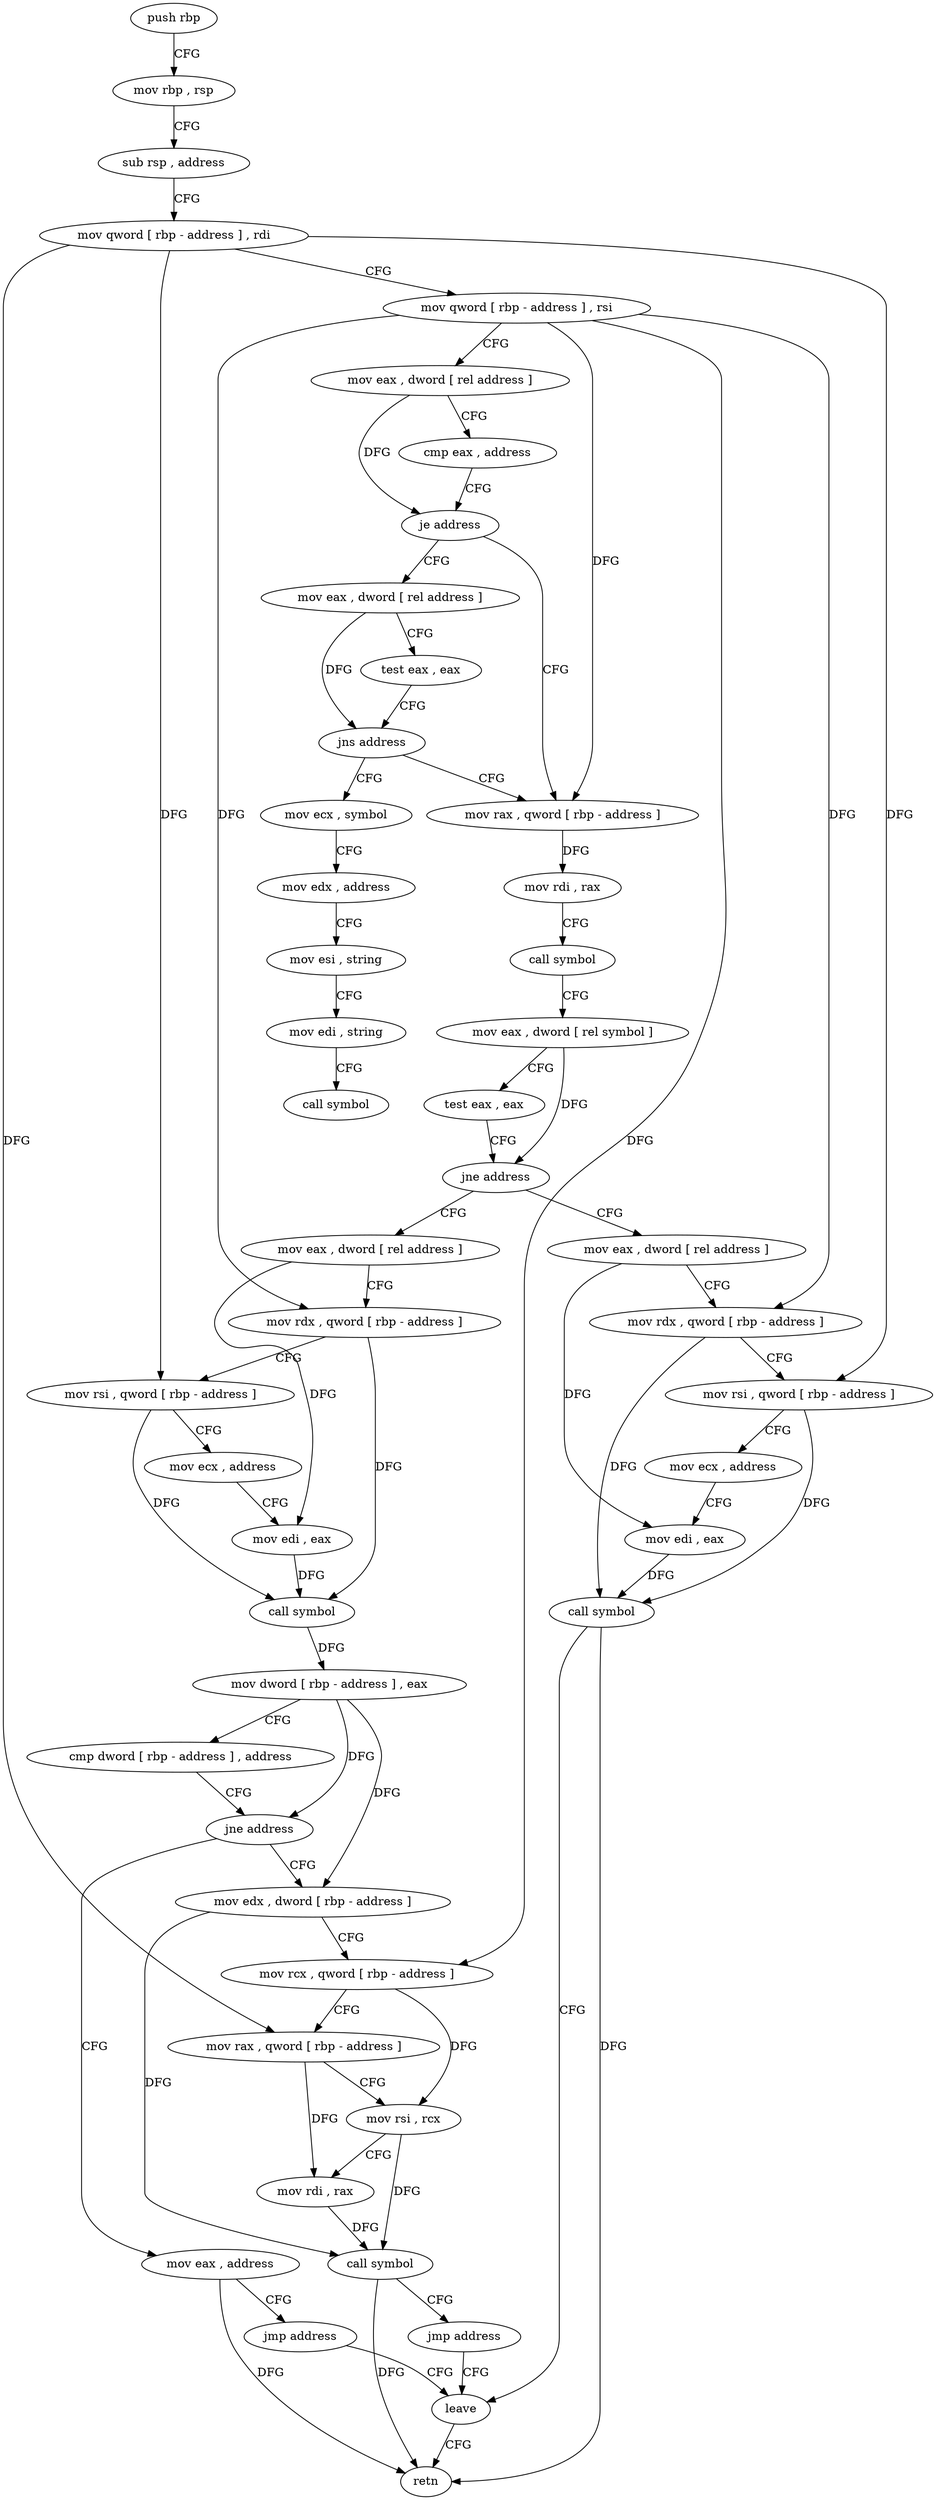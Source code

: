 digraph "func" {
"4239775" [label = "push rbp" ]
"4239776" [label = "mov rbp , rsp" ]
"4239779" [label = "sub rsp , address" ]
"4239783" [label = "mov qword [ rbp - address ] , rdi" ]
"4239787" [label = "mov qword [ rbp - address ] , rsi" ]
"4239791" [label = "mov eax , dword [ rel address ]" ]
"4239797" [label = "cmp eax , address" ]
"4239800" [label = "je address" ]
"4239837" [label = "mov rax , qword [ rbp - address ]" ]
"4239802" [label = "mov eax , dword [ rel address ]" ]
"4239841" [label = "mov rdi , rax" ]
"4239844" [label = "call symbol" ]
"4239849" [label = "mov eax , dword [ rel symbol ]" ]
"4239855" [label = "test eax , eax" ]
"4239857" [label = "jne address" ]
"4239925" [label = "mov eax , dword [ rel address ]" ]
"4239859" [label = "mov eax , dword [ rel address ]" ]
"4239808" [label = "test eax , eax" ]
"4239810" [label = "jns address" ]
"4239812" [label = "mov ecx , symbol" ]
"4239931" [label = "mov rdx , qword [ rbp - address ]" ]
"4239935" [label = "mov rsi , qword [ rbp - address ]" ]
"4239939" [label = "mov ecx , address" ]
"4239944" [label = "mov edi , eax" ]
"4239946" [label = "call symbol" ]
"4239951" [label = "leave" ]
"4239865" [label = "mov rdx , qword [ rbp - address ]" ]
"4239869" [label = "mov rsi , qword [ rbp - address ]" ]
"4239873" [label = "mov ecx , address" ]
"4239878" [label = "mov edi , eax" ]
"4239880" [label = "call symbol" ]
"4239885" [label = "mov dword [ rbp - address ] , eax" ]
"4239888" [label = "cmp dword [ rbp - address ] , address" ]
"4239892" [label = "jne address" ]
"4239901" [label = "mov edx , dword [ rbp - address ]" ]
"4239894" [label = "mov eax , address" ]
"4239817" [label = "mov edx , address" ]
"4239822" [label = "mov esi , string" ]
"4239827" [label = "mov edi , string" ]
"4239832" [label = "call symbol" ]
"4239904" [label = "mov rcx , qword [ rbp - address ]" ]
"4239908" [label = "mov rax , qword [ rbp - address ]" ]
"4239912" [label = "mov rsi , rcx" ]
"4239915" [label = "mov rdi , rax" ]
"4239918" [label = "call symbol" ]
"4239923" [label = "jmp address" ]
"4239899" [label = "jmp address" ]
"4239952" [label = "retn" ]
"4239775" -> "4239776" [ label = "CFG" ]
"4239776" -> "4239779" [ label = "CFG" ]
"4239779" -> "4239783" [ label = "CFG" ]
"4239783" -> "4239787" [ label = "CFG" ]
"4239783" -> "4239935" [ label = "DFG" ]
"4239783" -> "4239869" [ label = "DFG" ]
"4239783" -> "4239908" [ label = "DFG" ]
"4239787" -> "4239791" [ label = "CFG" ]
"4239787" -> "4239837" [ label = "DFG" ]
"4239787" -> "4239931" [ label = "DFG" ]
"4239787" -> "4239865" [ label = "DFG" ]
"4239787" -> "4239904" [ label = "DFG" ]
"4239791" -> "4239797" [ label = "CFG" ]
"4239791" -> "4239800" [ label = "DFG" ]
"4239797" -> "4239800" [ label = "CFG" ]
"4239800" -> "4239837" [ label = "CFG" ]
"4239800" -> "4239802" [ label = "CFG" ]
"4239837" -> "4239841" [ label = "DFG" ]
"4239802" -> "4239808" [ label = "CFG" ]
"4239802" -> "4239810" [ label = "DFG" ]
"4239841" -> "4239844" [ label = "CFG" ]
"4239844" -> "4239849" [ label = "CFG" ]
"4239849" -> "4239855" [ label = "CFG" ]
"4239849" -> "4239857" [ label = "DFG" ]
"4239855" -> "4239857" [ label = "CFG" ]
"4239857" -> "4239925" [ label = "CFG" ]
"4239857" -> "4239859" [ label = "CFG" ]
"4239925" -> "4239931" [ label = "CFG" ]
"4239925" -> "4239944" [ label = "DFG" ]
"4239859" -> "4239865" [ label = "CFG" ]
"4239859" -> "4239878" [ label = "DFG" ]
"4239808" -> "4239810" [ label = "CFG" ]
"4239810" -> "4239837" [ label = "CFG" ]
"4239810" -> "4239812" [ label = "CFG" ]
"4239812" -> "4239817" [ label = "CFG" ]
"4239931" -> "4239935" [ label = "CFG" ]
"4239931" -> "4239946" [ label = "DFG" ]
"4239935" -> "4239939" [ label = "CFG" ]
"4239935" -> "4239946" [ label = "DFG" ]
"4239939" -> "4239944" [ label = "CFG" ]
"4239944" -> "4239946" [ label = "DFG" ]
"4239946" -> "4239951" [ label = "CFG" ]
"4239946" -> "4239952" [ label = "DFG" ]
"4239951" -> "4239952" [ label = "CFG" ]
"4239865" -> "4239869" [ label = "CFG" ]
"4239865" -> "4239880" [ label = "DFG" ]
"4239869" -> "4239873" [ label = "CFG" ]
"4239869" -> "4239880" [ label = "DFG" ]
"4239873" -> "4239878" [ label = "CFG" ]
"4239878" -> "4239880" [ label = "DFG" ]
"4239880" -> "4239885" [ label = "DFG" ]
"4239885" -> "4239888" [ label = "CFG" ]
"4239885" -> "4239892" [ label = "DFG" ]
"4239885" -> "4239901" [ label = "DFG" ]
"4239888" -> "4239892" [ label = "CFG" ]
"4239892" -> "4239901" [ label = "CFG" ]
"4239892" -> "4239894" [ label = "CFG" ]
"4239901" -> "4239904" [ label = "CFG" ]
"4239901" -> "4239918" [ label = "DFG" ]
"4239894" -> "4239899" [ label = "CFG" ]
"4239894" -> "4239952" [ label = "DFG" ]
"4239817" -> "4239822" [ label = "CFG" ]
"4239822" -> "4239827" [ label = "CFG" ]
"4239827" -> "4239832" [ label = "CFG" ]
"4239904" -> "4239908" [ label = "CFG" ]
"4239904" -> "4239912" [ label = "DFG" ]
"4239908" -> "4239912" [ label = "CFG" ]
"4239908" -> "4239915" [ label = "DFG" ]
"4239912" -> "4239915" [ label = "CFG" ]
"4239912" -> "4239918" [ label = "DFG" ]
"4239915" -> "4239918" [ label = "DFG" ]
"4239918" -> "4239923" [ label = "CFG" ]
"4239918" -> "4239952" [ label = "DFG" ]
"4239923" -> "4239951" [ label = "CFG" ]
"4239899" -> "4239951" [ label = "CFG" ]
}
